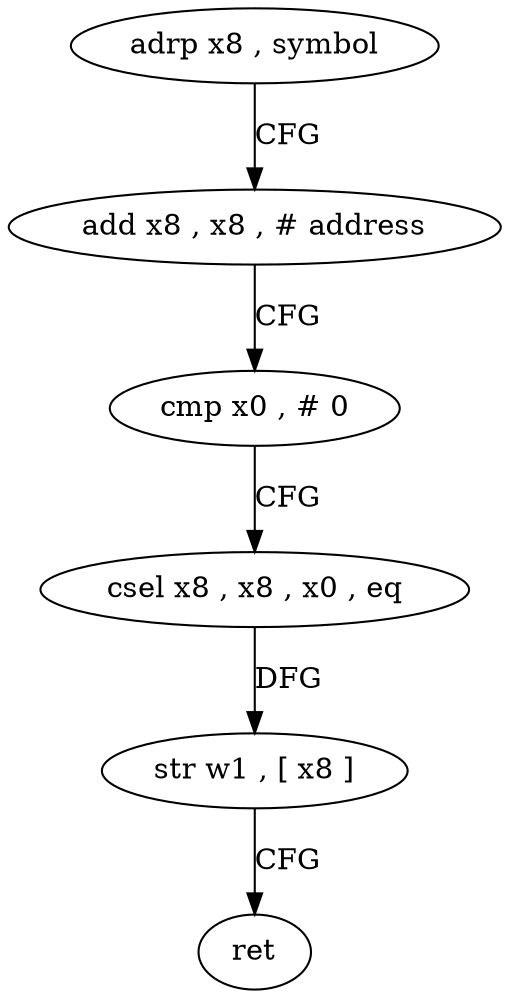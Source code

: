 digraph "func" {
"4206552" [label = "adrp x8 , symbol" ]
"4206556" [label = "add x8 , x8 , # address" ]
"4206560" [label = "cmp x0 , # 0" ]
"4206564" [label = "csel x8 , x8 , x0 , eq" ]
"4206568" [label = "str w1 , [ x8 ]" ]
"4206572" [label = "ret" ]
"4206552" -> "4206556" [ label = "CFG" ]
"4206556" -> "4206560" [ label = "CFG" ]
"4206560" -> "4206564" [ label = "CFG" ]
"4206564" -> "4206568" [ label = "DFG" ]
"4206568" -> "4206572" [ label = "CFG" ]
}
